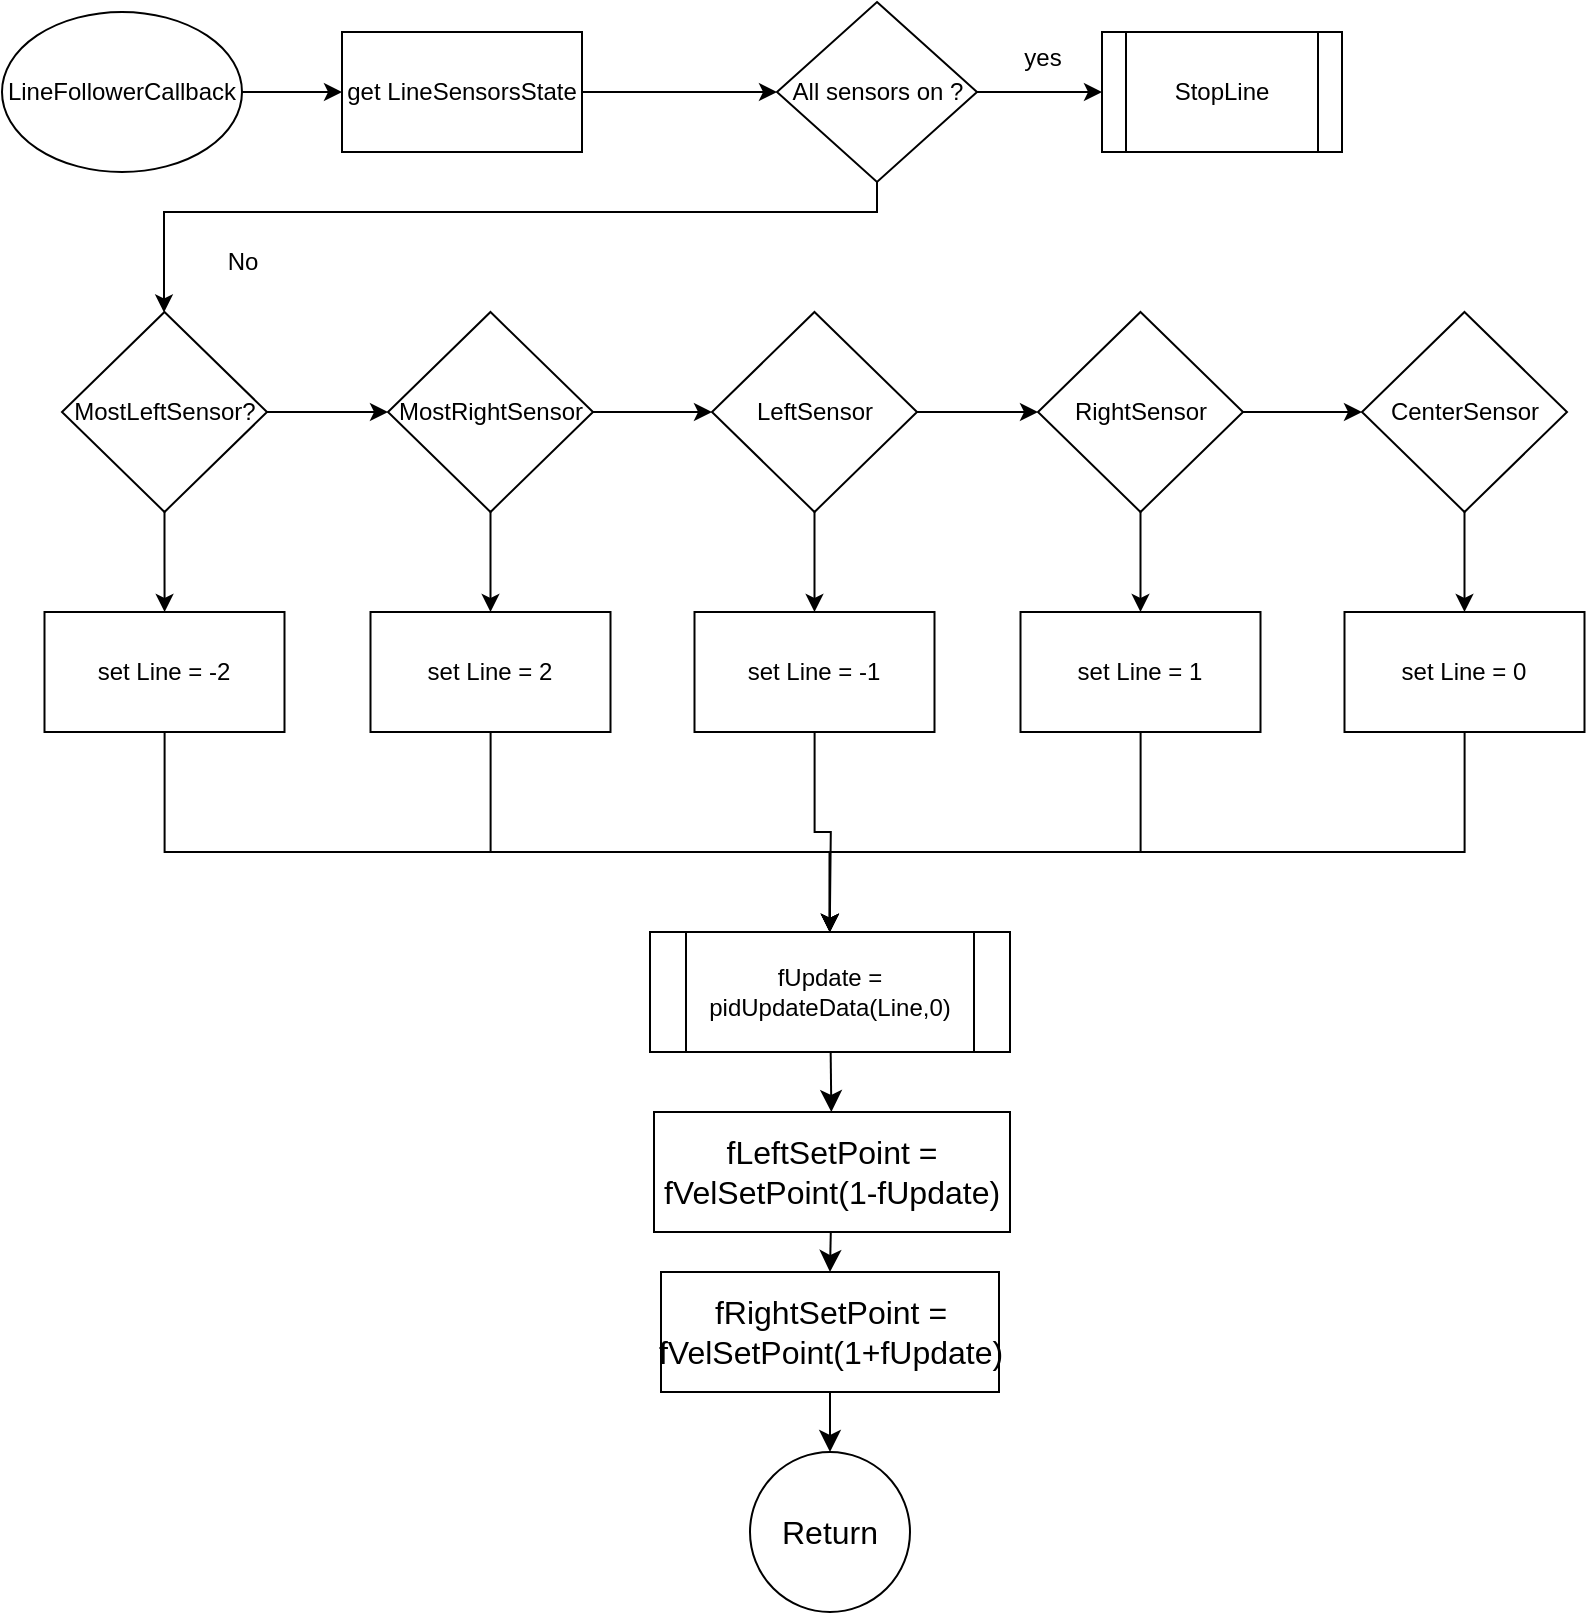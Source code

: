 <mxfile version="22.1.5" type="github">
  <diagram id="C5RBs43oDa-KdzZeNtuy" name="Page-1">
    <mxGraphModel dx="840" dy="928" grid="1" gridSize="10" guides="1" tooltips="1" connect="1" arrows="1" fold="1" page="1" pageScale="1" pageWidth="827" pageHeight="1169" math="0" shadow="0">
      <root>
        <mxCell id="WIyWlLk6GJQsqaUBKTNV-0" />
        <mxCell id="WIyWlLk6GJQsqaUBKTNV-1" parent="WIyWlLk6GJQsqaUBKTNV-0" />
        <mxCell id="bA6j2-ZPYQgXFJsTXhFF-104" value="" style="edgeStyle=orthogonalEdgeStyle;rounded=0;orthogonalLoop=1;jettySize=auto;html=1;" edge="1" parent="WIyWlLk6GJQsqaUBKTNV-1" source="E0GmgQP-KoGzZXv8lp-d-9" target="bA6j2-ZPYQgXFJsTXhFF-103">
          <mxGeometry relative="1" as="geometry" />
        </mxCell>
        <mxCell id="E0GmgQP-KoGzZXv8lp-d-9" value="&lt;div&gt;LineFollowerCallback&lt;/div&gt;" style="ellipse;whiteSpace=wrap;html=1;" parent="WIyWlLk6GJQsqaUBKTNV-1" vertex="1">
          <mxGeometry y="50" width="120" height="80" as="geometry" />
        </mxCell>
        <mxCell id="bA6j2-ZPYQgXFJsTXhFF-106" value="" style="edgeStyle=orthogonalEdgeStyle;rounded=0;orthogonalLoop=1;jettySize=auto;html=1;" edge="1" parent="WIyWlLk6GJQsqaUBKTNV-1" source="bA6j2-ZPYQgXFJsTXhFF-103" target="bA6j2-ZPYQgXFJsTXhFF-105">
          <mxGeometry relative="1" as="geometry" />
        </mxCell>
        <mxCell id="bA6j2-ZPYQgXFJsTXhFF-103" value="get LineSensorsState" style="whiteSpace=wrap;html=1;" vertex="1" parent="WIyWlLk6GJQsqaUBKTNV-1">
          <mxGeometry x="170" y="60" width="120" height="60" as="geometry" />
        </mxCell>
        <mxCell id="bA6j2-ZPYQgXFJsTXhFF-108" style="edgeStyle=orthogonalEdgeStyle;rounded=0;orthogonalLoop=1;jettySize=auto;html=1;entryX=0;entryY=0.5;entryDx=0;entryDy=0;" edge="1" parent="WIyWlLk6GJQsqaUBKTNV-1" source="bA6j2-ZPYQgXFJsTXhFF-105" target="bA6j2-ZPYQgXFJsTXhFF-107">
          <mxGeometry relative="1" as="geometry" />
        </mxCell>
        <mxCell id="bA6j2-ZPYQgXFJsTXhFF-111" value="" style="edgeStyle=orthogonalEdgeStyle;rounded=0;orthogonalLoop=1;jettySize=auto;html=1;" edge="1" parent="WIyWlLk6GJQsqaUBKTNV-1" source="bA6j2-ZPYQgXFJsTXhFF-105" target="bA6j2-ZPYQgXFJsTXhFF-110">
          <mxGeometry relative="1" as="geometry">
            <Array as="points">
              <mxPoint x="438" y="150" />
              <mxPoint x="81" y="150" />
            </Array>
          </mxGeometry>
        </mxCell>
        <mxCell id="bA6j2-ZPYQgXFJsTXhFF-105" value="All sensors on ?" style="rhombus;whiteSpace=wrap;html=1;" vertex="1" parent="WIyWlLk6GJQsqaUBKTNV-1">
          <mxGeometry x="387.5" y="45" width="100" height="90" as="geometry" />
        </mxCell>
        <mxCell id="bA6j2-ZPYQgXFJsTXhFF-107" value="StopLine" style="shape=process;whiteSpace=wrap;html=1;backgroundOutline=1;" vertex="1" parent="WIyWlLk6GJQsqaUBKTNV-1">
          <mxGeometry x="550" y="60" width="120" height="60" as="geometry" />
        </mxCell>
        <mxCell id="bA6j2-ZPYQgXFJsTXhFF-109" value="yes" style="text;html=1;align=center;verticalAlign=middle;resizable=0;points=[];autosize=1;strokeColor=none;fillColor=none;" vertex="1" parent="WIyWlLk6GJQsqaUBKTNV-1">
          <mxGeometry x="500" y="58" width="40" height="30" as="geometry" />
        </mxCell>
        <mxCell id="bA6j2-ZPYQgXFJsTXhFF-121" value="" style="edgeStyle=orthogonalEdgeStyle;rounded=0;orthogonalLoop=1;jettySize=auto;html=1;" edge="1" parent="WIyWlLk6GJQsqaUBKTNV-1" source="bA6j2-ZPYQgXFJsTXhFF-110" target="bA6j2-ZPYQgXFJsTXhFF-120">
          <mxGeometry relative="1" as="geometry" />
        </mxCell>
        <mxCell id="bA6j2-ZPYQgXFJsTXhFF-130" style="edgeStyle=orthogonalEdgeStyle;rounded=0;orthogonalLoop=1;jettySize=auto;html=1;entryX=0;entryY=0.5;entryDx=0;entryDy=0;" edge="1" parent="WIyWlLk6GJQsqaUBKTNV-1" source="bA6j2-ZPYQgXFJsTXhFF-110" target="bA6j2-ZPYQgXFJsTXhFF-113">
          <mxGeometry relative="1" as="geometry" />
        </mxCell>
        <mxCell id="bA6j2-ZPYQgXFJsTXhFF-110" value="MostLeftSensor?" style="rhombus;whiteSpace=wrap;html=1;" vertex="1" parent="WIyWlLk6GJQsqaUBKTNV-1">
          <mxGeometry x="30" y="200" width="102.5" height="100" as="geometry" />
        </mxCell>
        <mxCell id="bA6j2-ZPYQgXFJsTXhFF-112" value="No" style="text;html=1;align=center;verticalAlign=middle;resizable=0;points=[];autosize=1;strokeColor=none;fillColor=none;" vertex="1" parent="WIyWlLk6GJQsqaUBKTNV-1">
          <mxGeometry x="100" y="160" width="40" height="30" as="geometry" />
        </mxCell>
        <mxCell id="bA6j2-ZPYQgXFJsTXhFF-126" style="edgeStyle=orthogonalEdgeStyle;rounded=0;orthogonalLoop=1;jettySize=auto;html=1;entryX=0.5;entryY=0;entryDx=0;entryDy=0;" edge="1" parent="WIyWlLk6GJQsqaUBKTNV-1" source="bA6j2-ZPYQgXFJsTXhFF-113" target="bA6j2-ZPYQgXFJsTXhFF-122">
          <mxGeometry relative="1" as="geometry" />
        </mxCell>
        <mxCell id="bA6j2-ZPYQgXFJsTXhFF-131" style="edgeStyle=orthogonalEdgeStyle;rounded=0;orthogonalLoop=1;jettySize=auto;html=1;entryX=0;entryY=0.5;entryDx=0;entryDy=0;" edge="1" parent="WIyWlLk6GJQsqaUBKTNV-1" source="bA6j2-ZPYQgXFJsTXhFF-113" target="bA6j2-ZPYQgXFJsTXhFF-114">
          <mxGeometry relative="1" as="geometry" />
        </mxCell>
        <mxCell id="bA6j2-ZPYQgXFJsTXhFF-113" value="MostRightSensor" style="rhombus;whiteSpace=wrap;html=1;" vertex="1" parent="WIyWlLk6GJQsqaUBKTNV-1">
          <mxGeometry x="193" y="200" width="102.5" height="100" as="geometry" />
        </mxCell>
        <mxCell id="bA6j2-ZPYQgXFJsTXhFF-127" style="edgeStyle=orthogonalEdgeStyle;rounded=0;orthogonalLoop=1;jettySize=auto;html=1;entryX=0.5;entryY=0;entryDx=0;entryDy=0;" edge="1" parent="WIyWlLk6GJQsqaUBKTNV-1" source="bA6j2-ZPYQgXFJsTXhFF-114" target="bA6j2-ZPYQgXFJsTXhFF-123">
          <mxGeometry relative="1" as="geometry" />
        </mxCell>
        <mxCell id="bA6j2-ZPYQgXFJsTXhFF-132" style="edgeStyle=orthogonalEdgeStyle;rounded=0;orthogonalLoop=1;jettySize=auto;html=1;entryX=0;entryY=0.5;entryDx=0;entryDy=0;" edge="1" parent="WIyWlLk6GJQsqaUBKTNV-1" source="bA6j2-ZPYQgXFJsTXhFF-114" target="bA6j2-ZPYQgXFJsTXhFF-115">
          <mxGeometry relative="1" as="geometry" />
        </mxCell>
        <mxCell id="bA6j2-ZPYQgXFJsTXhFF-114" value="LeftSensor" style="rhombus;whiteSpace=wrap;html=1;" vertex="1" parent="WIyWlLk6GJQsqaUBKTNV-1">
          <mxGeometry x="355" y="200" width="102.5" height="100" as="geometry" />
        </mxCell>
        <mxCell id="bA6j2-ZPYQgXFJsTXhFF-128" style="edgeStyle=orthogonalEdgeStyle;rounded=0;orthogonalLoop=1;jettySize=auto;html=1;entryX=0.5;entryY=0;entryDx=0;entryDy=0;" edge="1" parent="WIyWlLk6GJQsqaUBKTNV-1" source="bA6j2-ZPYQgXFJsTXhFF-115" target="bA6j2-ZPYQgXFJsTXhFF-124">
          <mxGeometry relative="1" as="geometry" />
        </mxCell>
        <mxCell id="bA6j2-ZPYQgXFJsTXhFF-133" style="edgeStyle=orthogonalEdgeStyle;rounded=0;orthogonalLoop=1;jettySize=auto;html=1;entryX=0;entryY=0.5;entryDx=0;entryDy=0;" edge="1" parent="WIyWlLk6GJQsqaUBKTNV-1" source="bA6j2-ZPYQgXFJsTXhFF-115" target="bA6j2-ZPYQgXFJsTXhFF-116">
          <mxGeometry relative="1" as="geometry" />
        </mxCell>
        <mxCell id="bA6j2-ZPYQgXFJsTXhFF-115" value="RightSensor" style="rhombus;whiteSpace=wrap;html=1;" vertex="1" parent="WIyWlLk6GJQsqaUBKTNV-1">
          <mxGeometry x="518" y="200" width="102.5" height="100" as="geometry" />
        </mxCell>
        <mxCell id="bA6j2-ZPYQgXFJsTXhFF-129" style="edgeStyle=orthogonalEdgeStyle;rounded=0;orthogonalLoop=1;jettySize=auto;html=1;entryX=0.5;entryY=0;entryDx=0;entryDy=0;" edge="1" parent="WIyWlLk6GJQsqaUBKTNV-1" source="bA6j2-ZPYQgXFJsTXhFF-116" target="bA6j2-ZPYQgXFJsTXhFF-125">
          <mxGeometry relative="1" as="geometry" />
        </mxCell>
        <mxCell id="bA6j2-ZPYQgXFJsTXhFF-116" value="CenterSensor" style="rhombus;whiteSpace=wrap;html=1;" vertex="1" parent="WIyWlLk6GJQsqaUBKTNV-1">
          <mxGeometry x="680" y="200" width="102.5" height="100" as="geometry" />
        </mxCell>
        <mxCell id="bA6j2-ZPYQgXFJsTXhFF-135" style="edgeStyle=orthogonalEdgeStyle;rounded=0;orthogonalLoop=1;jettySize=auto;html=1;" edge="1" parent="WIyWlLk6GJQsqaUBKTNV-1" source="bA6j2-ZPYQgXFJsTXhFF-120">
          <mxGeometry relative="1" as="geometry">
            <mxPoint x="414.0" y="510" as="targetPoint" />
            <Array as="points">
              <mxPoint x="81" y="470" />
              <mxPoint x="414" y="470" />
            </Array>
          </mxGeometry>
        </mxCell>
        <mxCell id="bA6j2-ZPYQgXFJsTXhFF-120" value="set Line = -2" style="whiteSpace=wrap;html=1;" vertex="1" parent="WIyWlLk6GJQsqaUBKTNV-1">
          <mxGeometry x="21.25" y="350" width="120" height="60" as="geometry" />
        </mxCell>
        <mxCell id="bA6j2-ZPYQgXFJsTXhFF-136" style="edgeStyle=orthogonalEdgeStyle;rounded=0;orthogonalLoop=1;jettySize=auto;html=1;entryX=0.5;entryY=0;entryDx=0;entryDy=0;" edge="1" parent="WIyWlLk6GJQsqaUBKTNV-1" source="bA6j2-ZPYQgXFJsTXhFF-122">
          <mxGeometry relative="1" as="geometry">
            <mxPoint x="413.875" y="510" as="targetPoint" />
            <Array as="points">
              <mxPoint x="244" y="470" />
              <mxPoint x="414" y="470" />
            </Array>
          </mxGeometry>
        </mxCell>
        <mxCell id="bA6j2-ZPYQgXFJsTXhFF-122" value="set Line = 2" style="whiteSpace=wrap;html=1;" vertex="1" parent="WIyWlLk6GJQsqaUBKTNV-1">
          <mxGeometry x="184.25" y="350" width="120" height="60" as="geometry" />
        </mxCell>
        <mxCell id="bA6j2-ZPYQgXFJsTXhFF-137" style="edgeStyle=orthogonalEdgeStyle;rounded=0;orthogonalLoop=1;jettySize=auto;html=1;entryX=0.5;entryY=0;entryDx=0;entryDy=0;" edge="1" parent="WIyWlLk6GJQsqaUBKTNV-1" source="bA6j2-ZPYQgXFJsTXhFF-123">
          <mxGeometry relative="1" as="geometry">
            <mxPoint x="413.875" y="510" as="targetPoint" />
          </mxGeometry>
        </mxCell>
        <mxCell id="bA6j2-ZPYQgXFJsTXhFF-123" value="set Line = -1" style="whiteSpace=wrap;html=1;" vertex="1" parent="WIyWlLk6GJQsqaUBKTNV-1">
          <mxGeometry x="346.25" y="350" width="120" height="60" as="geometry" />
        </mxCell>
        <mxCell id="bA6j2-ZPYQgXFJsTXhFF-138" style="edgeStyle=orthogonalEdgeStyle;rounded=0;orthogonalLoop=1;jettySize=auto;html=1;entryX=0.5;entryY=0;entryDx=0;entryDy=0;" edge="1" parent="WIyWlLk6GJQsqaUBKTNV-1" source="bA6j2-ZPYQgXFJsTXhFF-124">
          <mxGeometry relative="1" as="geometry">
            <mxPoint x="413.875" y="510" as="targetPoint" />
            <Array as="points">
              <mxPoint x="569" y="470" />
              <mxPoint x="414" y="470" />
            </Array>
          </mxGeometry>
        </mxCell>
        <mxCell id="bA6j2-ZPYQgXFJsTXhFF-124" value="set Line = 1" style="whiteSpace=wrap;html=1;" vertex="1" parent="WIyWlLk6GJQsqaUBKTNV-1">
          <mxGeometry x="509.25" y="350" width="120" height="60" as="geometry" />
        </mxCell>
        <mxCell id="bA6j2-ZPYQgXFJsTXhFF-139" style="edgeStyle=orthogonalEdgeStyle;rounded=0;orthogonalLoop=1;jettySize=auto;html=1;entryX=0.5;entryY=0;entryDx=0;entryDy=0;" edge="1" parent="WIyWlLk6GJQsqaUBKTNV-1" source="bA6j2-ZPYQgXFJsTXhFF-125">
          <mxGeometry relative="1" as="geometry">
            <mxPoint x="413.875" y="510" as="targetPoint" />
            <Array as="points">
              <mxPoint x="731" y="470" />
              <mxPoint x="414" y="470" />
            </Array>
          </mxGeometry>
        </mxCell>
        <mxCell id="bA6j2-ZPYQgXFJsTXhFF-125" value="set Line = 0" style="whiteSpace=wrap;html=1;" vertex="1" parent="WIyWlLk6GJQsqaUBKTNV-1">
          <mxGeometry x="671.25" y="350" width="120" height="60" as="geometry" />
        </mxCell>
        <mxCell id="bA6j2-ZPYQgXFJsTXhFF-142" value="" style="edgeStyle=none;curved=1;rounded=0;orthogonalLoop=1;jettySize=auto;html=1;fontSize=12;startSize=8;endSize=8;" edge="1" parent="WIyWlLk6GJQsqaUBKTNV-1" source="bA6j2-ZPYQgXFJsTXhFF-143" target="bA6j2-ZPYQgXFJsTXhFF-145">
          <mxGeometry relative="1" as="geometry" />
        </mxCell>
        <mxCell id="bA6j2-ZPYQgXFJsTXhFF-143" value="fUpdate = pidUpdateData(Line,0)" style="shape=process;whiteSpace=wrap;html=1;backgroundOutline=1;" vertex="1" parent="WIyWlLk6GJQsqaUBKTNV-1">
          <mxGeometry x="324" y="510" width="180" height="60" as="geometry" />
        </mxCell>
        <mxCell id="bA6j2-ZPYQgXFJsTXhFF-144" style="edgeStyle=none;curved=1;rounded=0;orthogonalLoop=1;jettySize=auto;html=1;entryX=0.5;entryY=0;entryDx=0;entryDy=0;fontSize=12;startSize=8;endSize=8;" edge="1" parent="WIyWlLk6GJQsqaUBKTNV-1" source="bA6j2-ZPYQgXFJsTXhFF-145" target="bA6j2-ZPYQgXFJsTXhFF-147">
          <mxGeometry relative="1" as="geometry" />
        </mxCell>
        <mxCell id="bA6j2-ZPYQgXFJsTXhFF-145" value="fLeftSetPoint = fVelSetPoint(1-fUpdate)" style="whiteSpace=wrap;html=1;fontSize=16;" vertex="1" parent="WIyWlLk6GJQsqaUBKTNV-1">
          <mxGeometry x="326" y="600" width="178" height="60" as="geometry" />
        </mxCell>
        <mxCell id="bA6j2-ZPYQgXFJsTXhFF-146" value="" style="edgeStyle=none;curved=1;rounded=0;orthogonalLoop=1;jettySize=auto;html=1;fontSize=12;startSize=8;endSize=8;" edge="1" parent="WIyWlLk6GJQsqaUBKTNV-1" source="bA6j2-ZPYQgXFJsTXhFF-147" target="bA6j2-ZPYQgXFJsTXhFF-148">
          <mxGeometry relative="1" as="geometry" />
        </mxCell>
        <mxCell id="bA6j2-ZPYQgXFJsTXhFF-147" value="fRightSetPoint = fVelSetPoint(1+fUpdate)" style="whiteSpace=wrap;html=1;fontSize=16;" vertex="1" parent="WIyWlLk6GJQsqaUBKTNV-1">
          <mxGeometry x="329.5" y="680" width="169" height="60" as="geometry" />
        </mxCell>
        <mxCell id="bA6j2-ZPYQgXFJsTXhFF-148" value="Return" style="ellipse;whiteSpace=wrap;html=1;fontSize=16;" vertex="1" parent="WIyWlLk6GJQsqaUBKTNV-1">
          <mxGeometry x="374" y="770" width="80" height="80" as="geometry" />
        </mxCell>
      </root>
    </mxGraphModel>
  </diagram>
</mxfile>
